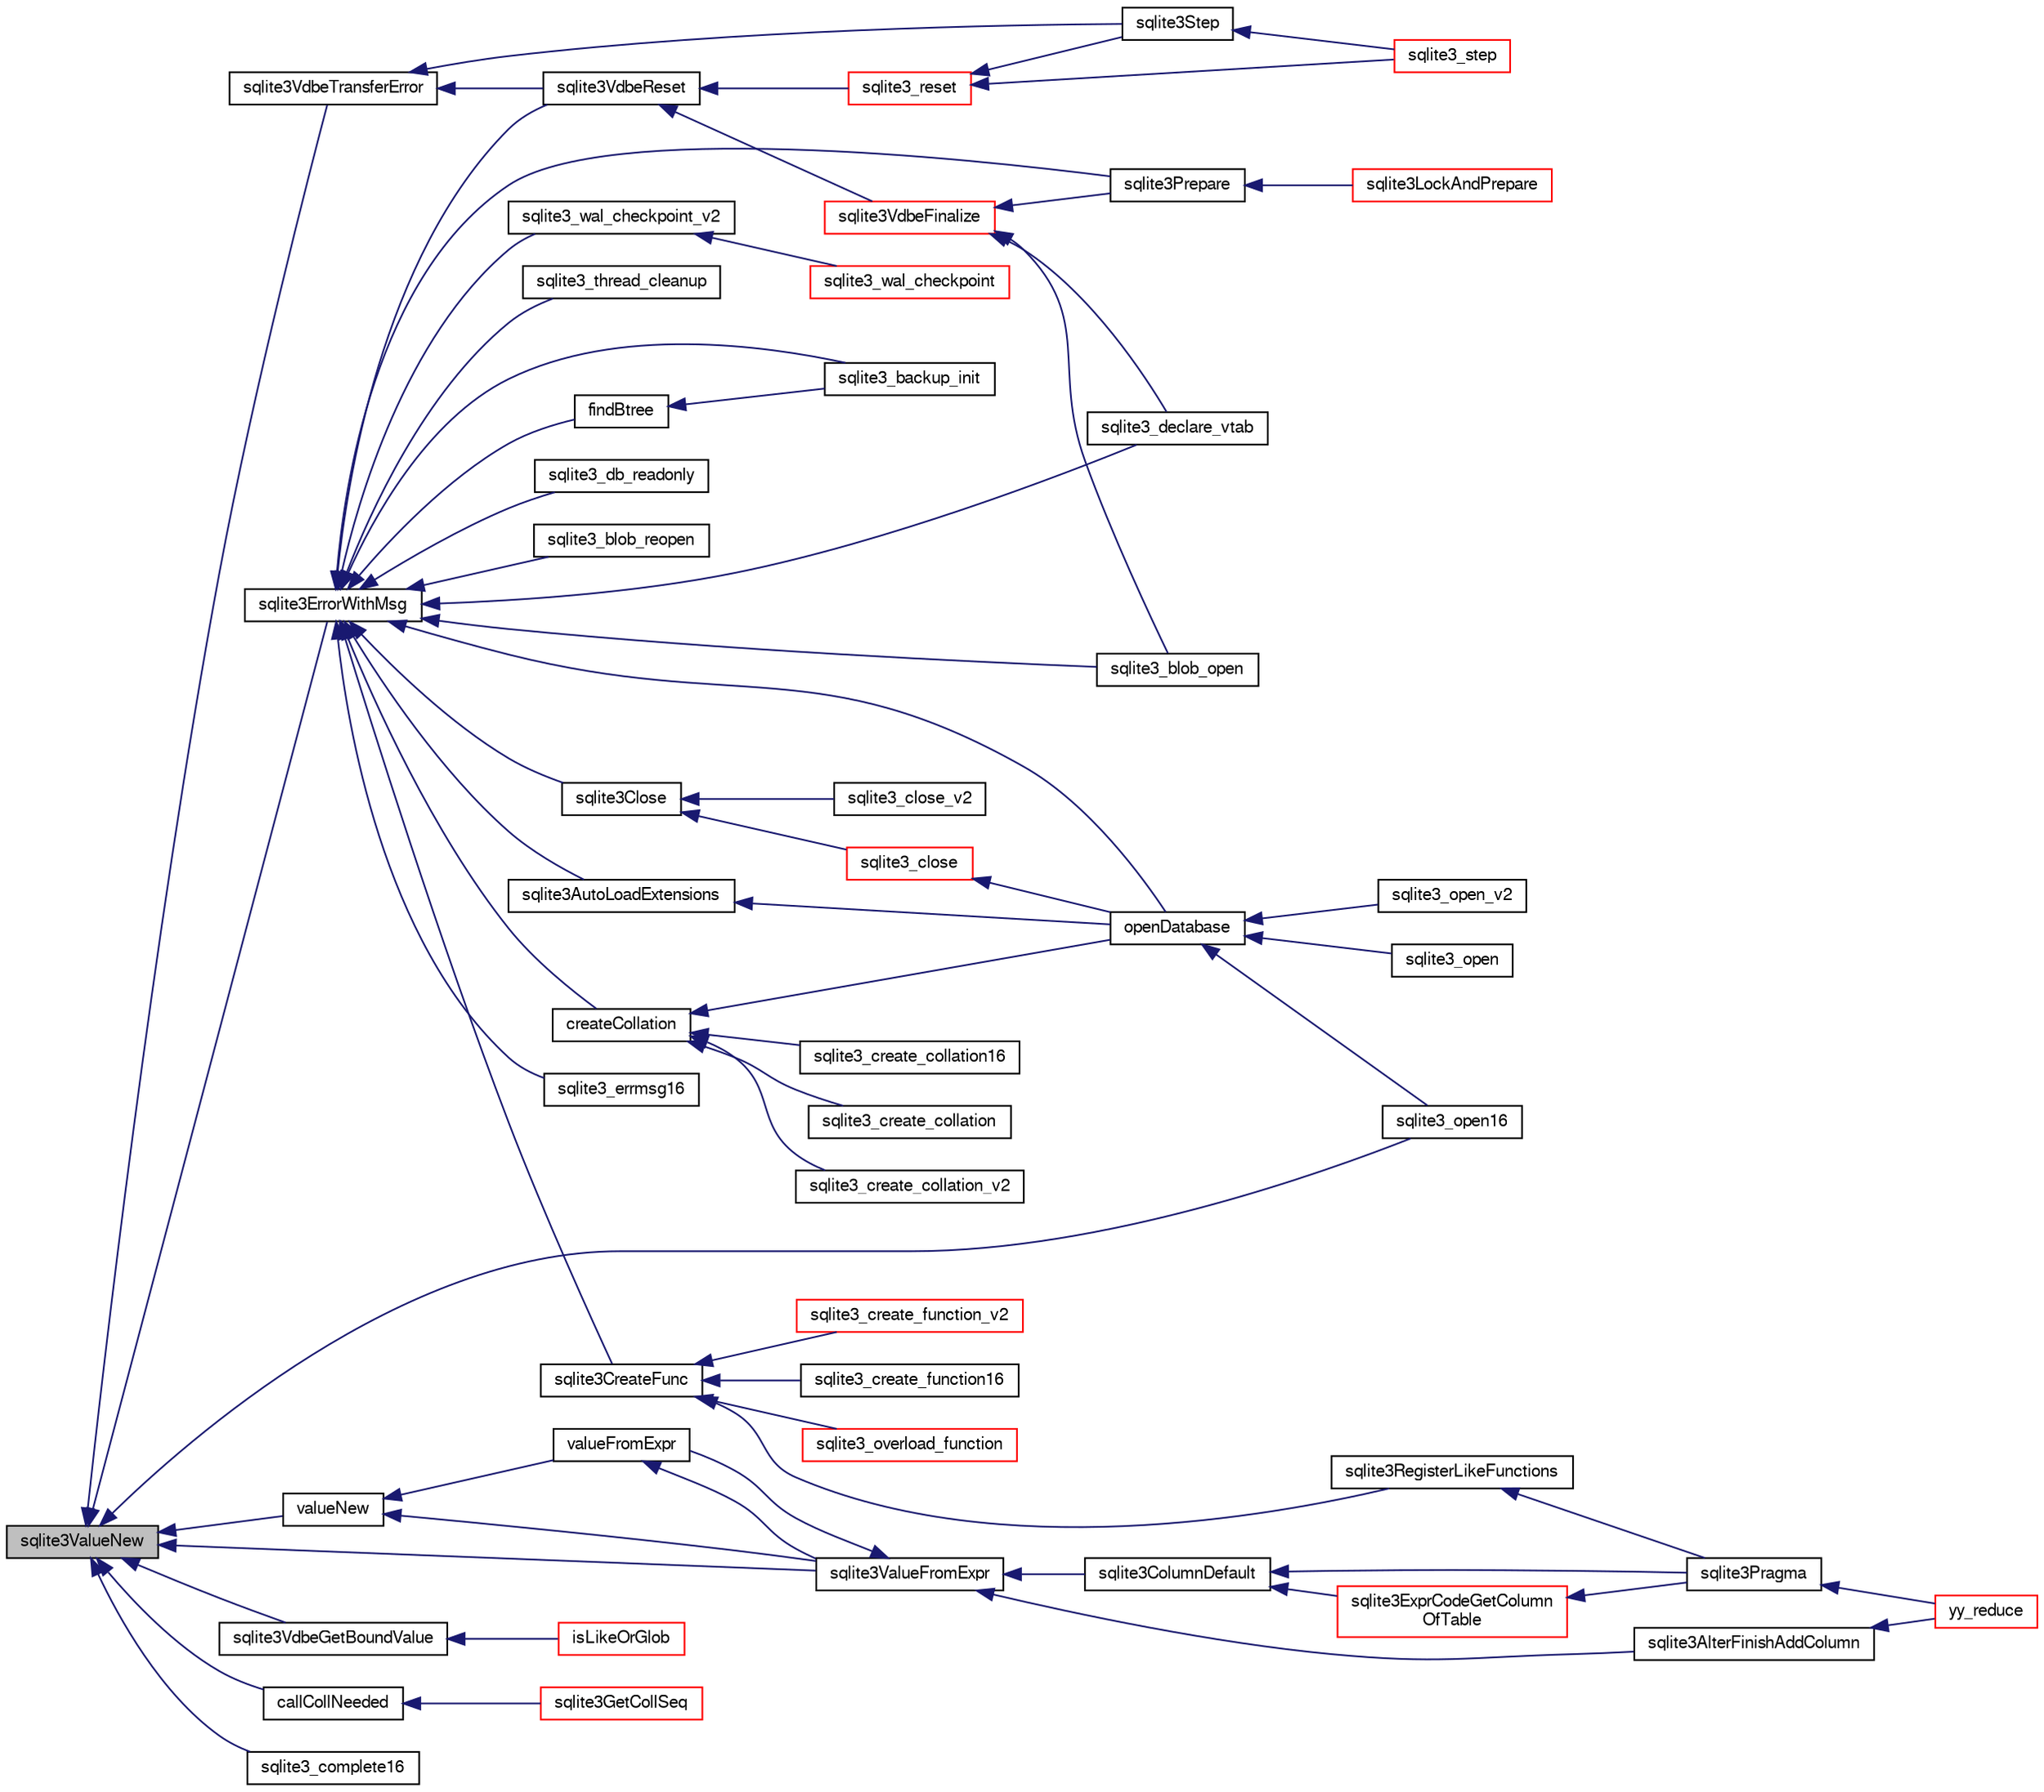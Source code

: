digraph "sqlite3ValueNew"
{
  edge [fontname="FreeSans",fontsize="10",labelfontname="FreeSans",labelfontsize="10"];
  node [fontname="FreeSans",fontsize="10",shape=record];
  rankdir="LR";
  Node737982 [label="sqlite3ValueNew",height=0.2,width=0.4,color="black", fillcolor="grey75", style="filled", fontcolor="black"];
  Node737982 -> Node737983 [dir="back",color="midnightblue",fontsize="10",style="solid",fontname="FreeSans"];
  Node737983 [label="sqlite3ErrorWithMsg",height=0.2,width=0.4,color="black", fillcolor="white", style="filled",URL="$sqlite3_8c.html#a11feb4cd8e77d59df266587cfe1b2641"];
  Node737983 -> Node737984 [dir="back",color="midnightblue",fontsize="10",style="solid",fontname="FreeSans"];
  Node737984 [label="findBtree",height=0.2,width=0.4,color="black", fillcolor="white", style="filled",URL="$sqlite3_8c.html#ab4ee5743b77efd7f8832bf0b9315f973"];
  Node737984 -> Node737985 [dir="back",color="midnightblue",fontsize="10",style="solid",fontname="FreeSans"];
  Node737985 [label="sqlite3_backup_init",height=0.2,width=0.4,color="black", fillcolor="white", style="filled",URL="$sqlite3_8h.html#a9c9aa9e8edeb9910d93148a6621c1097"];
  Node737983 -> Node737985 [dir="back",color="midnightblue",fontsize="10",style="solid",fontname="FreeSans"];
  Node737983 -> Node737986 [dir="back",color="midnightblue",fontsize="10",style="solid",fontname="FreeSans"];
  Node737986 [label="sqlite3VdbeReset",height=0.2,width=0.4,color="black", fillcolor="white", style="filled",URL="$sqlite3_8c.html#a315a913742f7267f90d46d41446353b1"];
  Node737986 -> Node737987 [dir="back",color="midnightblue",fontsize="10",style="solid",fontname="FreeSans"];
  Node737987 [label="sqlite3VdbeFinalize",height=0.2,width=0.4,color="red", fillcolor="white", style="filled",URL="$sqlite3_8c.html#af81e0c8d03b71610d3a826469f67bbd4"];
  Node737987 -> Node737990 [dir="back",color="midnightblue",fontsize="10",style="solid",fontname="FreeSans"];
  Node737990 [label="sqlite3_blob_open",height=0.2,width=0.4,color="black", fillcolor="white", style="filled",URL="$sqlite3_8h.html#adb8ad839a5bdd62a43785132bc7dd518"];
  Node737987 -> Node738179 [dir="back",color="midnightblue",fontsize="10",style="solid",fontname="FreeSans"];
  Node738179 [label="sqlite3Prepare",height=0.2,width=0.4,color="black", fillcolor="white", style="filled",URL="$sqlite3_8c.html#acb25890858d0bf4b12eb7aae569f0c7b"];
  Node738179 -> Node738180 [dir="back",color="midnightblue",fontsize="10",style="solid",fontname="FreeSans"];
  Node738180 [label="sqlite3LockAndPrepare",height=0.2,width=0.4,color="red", fillcolor="white", style="filled",URL="$sqlite3_8c.html#a5db1ec5589aa2b02c6d979211a8789bd"];
  Node737987 -> Node738188 [dir="back",color="midnightblue",fontsize="10",style="solid",fontname="FreeSans"];
  Node738188 [label="sqlite3_declare_vtab",height=0.2,width=0.4,color="black", fillcolor="white", style="filled",URL="$sqlite3_8h.html#a65393c41da76ae1470a7c7f4b4aca600"];
  Node737986 -> Node738244 [dir="back",color="midnightblue",fontsize="10",style="solid",fontname="FreeSans"];
  Node738244 [label="sqlite3_reset",height=0.2,width=0.4,color="red", fillcolor="white", style="filled",URL="$sqlite3_8h.html#a758efebc2e95694959ab0e74b397984c"];
  Node738244 -> Node737996 [dir="back",color="midnightblue",fontsize="10",style="solid",fontname="FreeSans"];
  Node737996 [label="sqlite3Step",height=0.2,width=0.4,color="black", fillcolor="white", style="filled",URL="$sqlite3_8c.html#a3f2872e873e2758a4beedad1d5113554"];
  Node737996 -> Node737997 [dir="back",color="midnightblue",fontsize="10",style="solid",fontname="FreeSans"];
  Node737997 [label="sqlite3_step",height=0.2,width=0.4,color="red", fillcolor="white", style="filled",URL="$sqlite3_8h.html#ac1e491ce36b7471eb28387f7d3c74334"];
  Node738244 -> Node737997 [dir="back",color="midnightblue",fontsize="10",style="solid",fontname="FreeSans"];
  Node737983 -> Node737990 [dir="back",color="midnightblue",fontsize="10",style="solid",fontname="FreeSans"];
  Node737983 -> Node737991 [dir="back",color="midnightblue",fontsize="10",style="solid",fontname="FreeSans"];
  Node737991 [label="sqlite3_blob_reopen",height=0.2,width=0.4,color="black", fillcolor="white", style="filled",URL="$sqlite3_8h.html#abc77c24fdc0150138490359a94360f7e"];
  Node737983 -> Node738245 [dir="back",color="midnightblue",fontsize="10",style="solid",fontname="FreeSans"];
  Node738245 [label="sqlite3AutoLoadExtensions",height=0.2,width=0.4,color="black", fillcolor="white", style="filled",URL="$sqlite3_8c.html#acefd619cbbfb843d294ec4862b0b5b43"];
  Node738245 -> Node738214 [dir="back",color="midnightblue",fontsize="10",style="solid",fontname="FreeSans"];
  Node738214 [label="openDatabase",height=0.2,width=0.4,color="black", fillcolor="white", style="filled",URL="$sqlite3_8c.html#a6a9c3bc3a64234e863413f41db473758"];
  Node738214 -> Node738215 [dir="back",color="midnightblue",fontsize="10",style="solid",fontname="FreeSans"];
  Node738215 [label="sqlite3_open",height=0.2,width=0.4,color="black", fillcolor="white", style="filled",URL="$sqlite3_8h.html#a97ba966ed1acc38409786258268f5f71"];
  Node738214 -> Node738216 [dir="back",color="midnightblue",fontsize="10",style="solid",fontname="FreeSans"];
  Node738216 [label="sqlite3_open_v2",height=0.2,width=0.4,color="black", fillcolor="white", style="filled",URL="$sqlite3_8h.html#a140fe275b6975dc867cea50a65a217c4"];
  Node738214 -> Node738217 [dir="back",color="midnightblue",fontsize="10",style="solid",fontname="FreeSans"];
  Node738217 [label="sqlite3_open16",height=0.2,width=0.4,color="black", fillcolor="white", style="filled",URL="$sqlite3_8h.html#adbc401bb96713f32e553db32f6f3ca33"];
  Node737983 -> Node738179 [dir="back",color="midnightblue",fontsize="10",style="solid",fontname="FreeSans"];
  Node737983 -> Node738188 [dir="back",color="midnightblue",fontsize="10",style="solid",fontname="FreeSans"];
  Node737983 -> Node738210 [dir="back",color="midnightblue",fontsize="10",style="solid",fontname="FreeSans"];
  Node738210 [label="sqlite3Close",height=0.2,width=0.4,color="black", fillcolor="white", style="filled",URL="$sqlite3_8c.html#aa9f2e73837bba8d721dbde0964ffce11"];
  Node738210 -> Node738211 [dir="back",color="midnightblue",fontsize="10",style="solid",fontname="FreeSans"];
  Node738211 [label="sqlite3_close",height=0.2,width=0.4,color="red", fillcolor="white", style="filled",URL="$sqlite3_8h.html#ac43c9032fc6ef3b2a231dc3a9fa44b2d"];
  Node738211 -> Node738214 [dir="back",color="midnightblue",fontsize="10",style="solid",fontname="FreeSans"];
  Node738210 -> Node738218 [dir="back",color="midnightblue",fontsize="10",style="solid",fontname="FreeSans"];
  Node738218 [label="sqlite3_close_v2",height=0.2,width=0.4,color="black", fillcolor="white", style="filled",URL="$sqlite3_8h.html#ad2cb8462eaba28b4c8410ef55a4282b4"];
  Node737983 -> Node738246 [dir="back",color="midnightblue",fontsize="10",style="solid",fontname="FreeSans"];
  Node738246 [label="sqlite3CreateFunc",height=0.2,width=0.4,color="black", fillcolor="white", style="filled",URL="$sqlite3_8c.html#a686d432574e951a7205c7fe113c93fe2"];
  Node738246 -> Node738247 [dir="back",color="midnightblue",fontsize="10",style="solid",fontname="FreeSans"];
  Node738247 [label="sqlite3RegisterLikeFunctions",height=0.2,width=0.4,color="black", fillcolor="white", style="filled",URL="$sqlite3_8c.html#a8d807e0e5709528765edfc75696dbdb5"];
  Node738247 -> Node738069 [dir="back",color="midnightblue",fontsize="10",style="solid",fontname="FreeSans"];
  Node738069 [label="sqlite3Pragma",height=0.2,width=0.4,color="black", fillcolor="white", style="filled",URL="$sqlite3_8c.html#a111391370f58f8e6a6eca51fd34d62ed"];
  Node738069 -> Node738021 [dir="back",color="midnightblue",fontsize="10",style="solid",fontname="FreeSans"];
  Node738021 [label="yy_reduce",height=0.2,width=0.4,color="red", fillcolor="white", style="filled",URL="$sqlite3_8c.html#a7c419a9b25711c666a9a2449ef377f14"];
  Node738246 -> Node738248 [dir="back",color="midnightblue",fontsize="10",style="solid",fontname="FreeSans"];
  Node738248 [label="sqlite3_create_function_v2",height=0.2,width=0.4,color="red", fillcolor="white", style="filled",URL="$sqlite3_8h.html#aea30a470c3e6fcd38c0399fd348ce7c2"];
  Node738246 -> Node738250 [dir="back",color="midnightblue",fontsize="10",style="solid",fontname="FreeSans"];
  Node738250 [label="sqlite3_create_function16",height=0.2,width=0.4,color="black", fillcolor="white", style="filled",URL="$sqlite3_8h.html#a8751bf4e2e9dbc53f2df8c00a53b3ace"];
  Node738246 -> Node738251 [dir="back",color="midnightblue",fontsize="10",style="solid",fontname="FreeSans"];
  Node738251 [label="sqlite3_overload_function",height=0.2,width=0.4,color="red", fillcolor="white", style="filled",URL="$sqlite3_8h.html#a03692933621e0b16a4a02e1e426cf318"];
  Node737983 -> Node738253 [dir="back",color="midnightblue",fontsize="10",style="solid",fontname="FreeSans"];
  Node738253 [label="sqlite3_wal_checkpoint_v2",height=0.2,width=0.4,color="black", fillcolor="white", style="filled",URL="$sqlite3_8h.html#a074441ba2d0426a8684cc2d379e74163"];
  Node738253 -> Node738254 [dir="back",color="midnightblue",fontsize="10",style="solid",fontname="FreeSans"];
  Node738254 [label="sqlite3_wal_checkpoint",height=0.2,width=0.4,color="red", fillcolor="white", style="filled",URL="$sqlite3_8h.html#a5256a357264a12d3935888280d4b8fa0"];
  Node737983 -> Node738257 [dir="back",color="midnightblue",fontsize="10",style="solid",fontname="FreeSans"];
  Node738257 [label="sqlite3_errmsg16",height=0.2,width=0.4,color="black", fillcolor="white", style="filled",URL="$sqlite3_8h.html#afec1ef428d2c340883f6bf18bac5fe6d"];
  Node737983 -> Node738258 [dir="back",color="midnightblue",fontsize="10",style="solid",fontname="FreeSans"];
  Node738258 [label="createCollation",height=0.2,width=0.4,color="black", fillcolor="white", style="filled",URL="$sqlite3_8c.html#a29def4ce28811a857e968b3f238d2dd1"];
  Node738258 -> Node738214 [dir="back",color="midnightblue",fontsize="10",style="solid",fontname="FreeSans"];
  Node738258 -> Node738259 [dir="back",color="midnightblue",fontsize="10",style="solid",fontname="FreeSans"];
  Node738259 [label="sqlite3_create_collation",height=0.2,width=0.4,color="black", fillcolor="white", style="filled",URL="$sqlite3_8h.html#ae16a68d17915d0f18ab05ee246f54d0d"];
  Node738258 -> Node738260 [dir="back",color="midnightblue",fontsize="10",style="solid",fontname="FreeSans"];
  Node738260 [label="sqlite3_create_collation_v2",height=0.2,width=0.4,color="black", fillcolor="white", style="filled",URL="$sqlite3_8h.html#acf133d2ce646b13fd95ca84940e34102"];
  Node738258 -> Node738261 [dir="back",color="midnightblue",fontsize="10",style="solid",fontname="FreeSans"];
  Node738261 [label="sqlite3_create_collation16",height=0.2,width=0.4,color="black", fillcolor="white", style="filled",URL="$sqlite3_8h.html#a445eeb90caf851d2c8e329142a5ee906"];
  Node737983 -> Node738214 [dir="back",color="midnightblue",fontsize="10",style="solid",fontname="FreeSans"];
  Node737983 -> Node738117 [dir="back",color="midnightblue",fontsize="10",style="solid",fontname="FreeSans"];
  Node738117 [label="sqlite3_thread_cleanup",height=0.2,width=0.4,color="black", fillcolor="white", style="filled",URL="$sqlite3_8h.html#a34980c829db84f02e1a1599063469f06"];
  Node737983 -> Node738262 [dir="back",color="midnightblue",fontsize="10",style="solid",fontname="FreeSans"];
  Node738262 [label="sqlite3_db_readonly",height=0.2,width=0.4,color="black", fillcolor="white", style="filled",URL="$sqlite3_8h.html#a96c378e7022e7a8a375e23f7fc662cdd"];
  Node737982 -> Node738263 [dir="back",color="midnightblue",fontsize="10",style="solid",fontname="FreeSans"];
  Node738263 [label="valueNew",height=0.2,width=0.4,color="black", fillcolor="white", style="filled",URL="$sqlite3_8c.html#a8c46710c4ab586edb377b565c6ba46bf"];
  Node738263 -> Node738264 [dir="back",color="midnightblue",fontsize="10",style="solid",fontname="FreeSans"];
  Node738264 [label="valueFromExpr",height=0.2,width=0.4,color="black", fillcolor="white", style="filled",URL="$sqlite3_8c.html#a08f91b27c0189e8b5bcdea6537466b7c"];
  Node738264 -> Node738265 [dir="back",color="midnightblue",fontsize="10",style="solid",fontname="FreeSans"];
  Node738265 [label="sqlite3ValueFromExpr",height=0.2,width=0.4,color="black", fillcolor="white", style="filled",URL="$sqlite3_8c.html#af103c812684544760641a1cd4d9745df"];
  Node738265 -> Node738264 [dir="back",color="midnightblue",fontsize="10",style="solid",fontname="FreeSans"];
  Node738265 -> Node738169 [dir="back",color="midnightblue",fontsize="10",style="solid",fontname="FreeSans"];
  Node738169 [label="sqlite3AlterFinishAddColumn",height=0.2,width=0.4,color="black", fillcolor="white", style="filled",URL="$sqlite3_8c.html#a392e1e5be904b01216faae16a77c2c31"];
  Node738169 -> Node738021 [dir="back",color="midnightblue",fontsize="10",style="solid",fontname="FreeSans"];
  Node738265 -> Node738266 [dir="back",color="midnightblue",fontsize="10",style="solid",fontname="FreeSans"];
  Node738266 [label="sqlite3ColumnDefault",height=0.2,width=0.4,color="black", fillcolor="white", style="filled",URL="$sqlite3_8c.html#a59f47949957801afdf53735549eacc7d"];
  Node738266 -> Node738267 [dir="back",color="midnightblue",fontsize="10",style="solid",fontname="FreeSans"];
  Node738267 [label="sqlite3ExprCodeGetColumn\lOfTable",height=0.2,width=0.4,color="red", fillcolor="white", style="filled",URL="$sqlite3_8c.html#aef676ae689397d0e050eb0a360c32315"];
  Node738267 -> Node738069 [dir="back",color="midnightblue",fontsize="10",style="solid",fontname="FreeSans"];
  Node738266 -> Node738069 [dir="back",color="midnightblue",fontsize="10",style="solid",fontname="FreeSans"];
  Node738263 -> Node738265 [dir="back",color="midnightblue",fontsize="10",style="solid",fontname="FreeSans"];
  Node737982 -> Node738265 [dir="back",color="midnightblue",fontsize="10",style="solid",fontname="FreeSans"];
  Node737982 -> Node738270 [dir="back",color="midnightblue",fontsize="10",style="solid",fontname="FreeSans"];
  Node738270 [label="sqlite3VdbeTransferError",height=0.2,width=0.4,color="black", fillcolor="white", style="filled",URL="$sqlite3_8c.html#aaf4a567b51602bb6d7bb150e6c72de69"];
  Node738270 -> Node737986 [dir="back",color="midnightblue",fontsize="10",style="solid",fontname="FreeSans"];
  Node738270 -> Node737996 [dir="back",color="midnightblue",fontsize="10",style="solid",fontname="FreeSans"];
  Node737982 -> Node738271 [dir="back",color="midnightblue",fontsize="10",style="solid",fontname="FreeSans"];
  Node738271 [label="sqlite3VdbeGetBoundValue",height=0.2,width=0.4,color="black", fillcolor="white", style="filled",URL="$sqlite3_8c.html#a4a816e353a950be4e752c157eb7437b5"];
  Node738271 -> Node738100 [dir="back",color="midnightblue",fontsize="10",style="solid",fontname="FreeSans"];
  Node738100 [label="isLikeOrGlob",height=0.2,width=0.4,color="red", fillcolor="white", style="filled",URL="$sqlite3_8c.html#a6c38e495198bf8976f68d1a6ebd74a50"];
  Node737982 -> Node738272 [dir="back",color="midnightblue",fontsize="10",style="solid",fontname="FreeSans"];
  Node738272 [label="callCollNeeded",height=0.2,width=0.4,color="black", fillcolor="white", style="filled",URL="$sqlite3_8c.html#a4b69d70c8956d161ab4ec05d87ae1054"];
  Node738272 -> Node738273 [dir="back",color="midnightblue",fontsize="10",style="solid",fontname="FreeSans"];
  Node738273 [label="sqlite3GetCollSeq",height=0.2,width=0.4,color="red", fillcolor="white", style="filled",URL="$sqlite3_8c.html#a4ed2e10e20f9616894d068c6c73c3134"];
  Node737982 -> Node738303 [dir="back",color="midnightblue",fontsize="10",style="solid",fontname="FreeSans"];
  Node738303 [label="sqlite3_complete16",height=0.2,width=0.4,color="black", fillcolor="white", style="filled",URL="$sqlite3_8h.html#a3260341c2ef82787acca48414a1d03a1"];
  Node737982 -> Node738217 [dir="back",color="midnightblue",fontsize="10",style="solid",fontname="FreeSans"];
}
